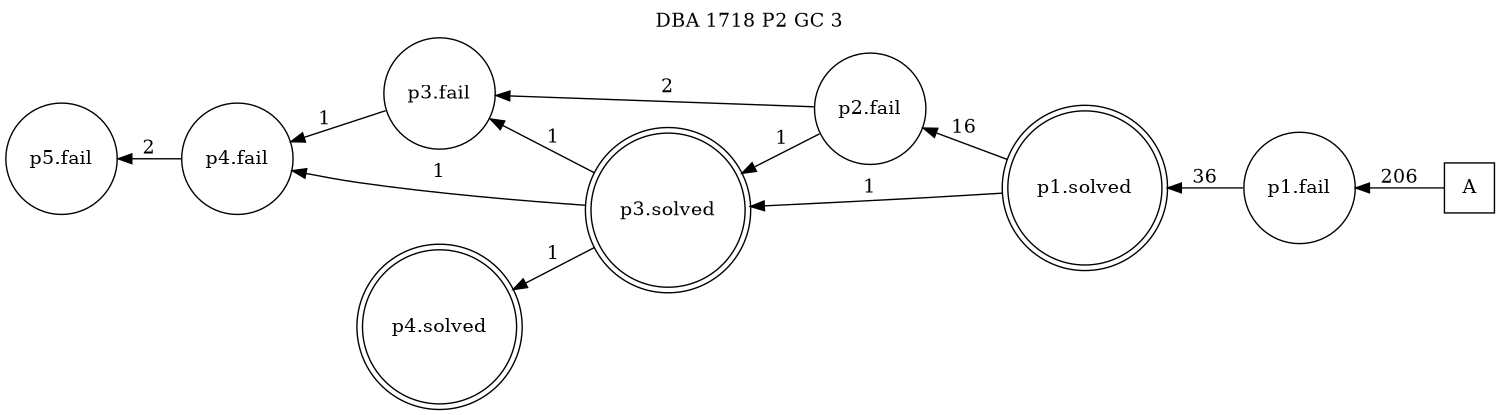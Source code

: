 digraph DBA_1718_P2_GC_3_LOW {
labelloc="tl"
label= " DBA 1718 P2 GC 3 "
rankdir="RL";
graph [ size=" 10 , 10 !"]

"A" [shape="square" label="A"]
"p1.fail" [shape="circle" label="p1.fail"]
"p1.solved" [shape="doublecircle" label="p1.solved"]
"p2.fail" [shape="circle" label="p2.fail"]
"p3.solved" [shape="doublecircle" label="p3.solved"]
"p4.fail" [shape="circle" label="p4.fail"]
"p5.fail" [shape="circle" label="p5.fail"]
"p3.fail" [shape="circle" label="p3.fail"]
"p4.solved" [shape="doublecircle" label="p4.solved"]
"A" -> "p1.fail" [ label=206]
"p1.fail" -> "p1.solved" [ label=36]
"p1.solved" -> "p2.fail" [ label=16]
"p1.solved" -> "p3.solved" [ label=1]
"p2.fail" -> "p3.solved" [ label=1]
"p2.fail" -> "p3.fail" [ label=2]
"p3.solved" -> "p4.fail" [ label=1]
"p3.solved" -> "p3.fail" [ label=1]
"p3.solved" -> "p4.solved" [ label=1]
"p4.fail" -> "p5.fail" [ label=2]
"p3.fail" -> "p4.fail" [ label=1]
}
